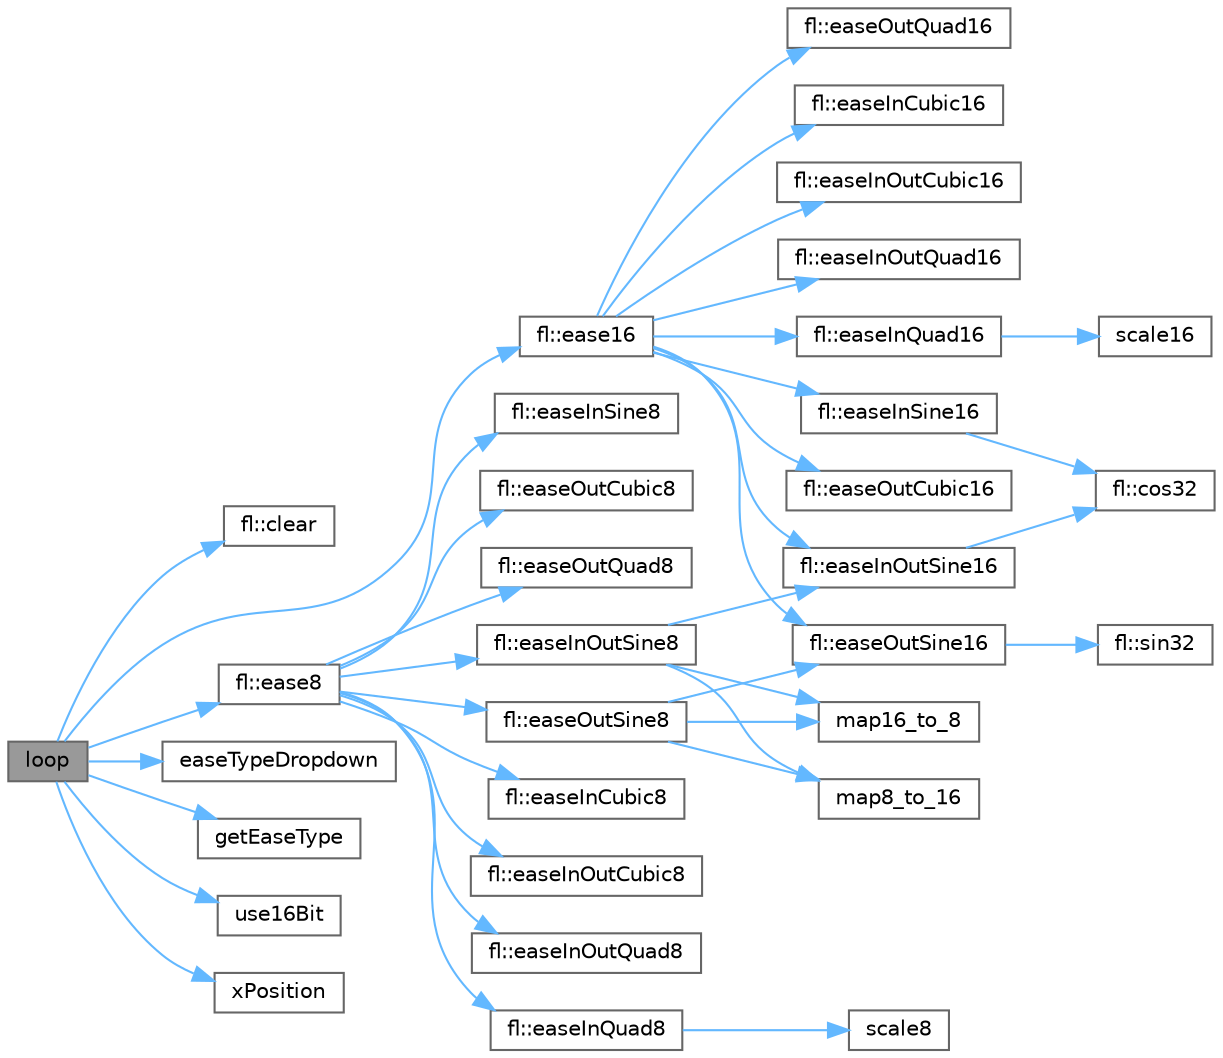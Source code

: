 digraph "loop"
{
 // INTERACTIVE_SVG=YES
 // LATEX_PDF_SIZE
  bgcolor="transparent";
  edge [fontname=Helvetica,fontsize=10,labelfontname=Helvetica,labelfontsize=10];
  node [fontname=Helvetica,fontsize=10,shape=box,height=0.2,width=0.4];
  rankdir="LR";
  Node1 [id="Node000001",label="loop",height=0.2,width=0.4,color="gray40", fillcolor="grey60", style="filled", fontcolor="black",tooltip=" "];
  Node1 -> Node2 [id="edge1_Node000001_Node000002",color="steelblue1",style="solid",tooltip=" "];
  Node2 [id="Node000002",label="fl::clear",height=0.2,width=0.4,color="grey40", fillcolor="white", style="filled",URL="$d4/d36/namespacefl_a29022c57817c486135e4939abce404d6.html#a29022c57817c486135e4939abce404d6",tooltip=" "];
  Node1 -> Node3 [id="edge2_Node000001_Node000003",color="steelblue1",style="solid",tooltip=" "];
  Node3 [id="Node000003",label="fl::ease16",height=0.2,width=0.4,color="grey40", fillcolor="white", style="filled",URL="$d4/d36/namespacefl_a379be9b51f27141411271893ce683f5f.html#a379be9b51f27141411271893ce683f5f",tooltip=" "];
  Node3 -> Node4 [id="edge3_Node000003_Node000004",color="steelblue1",style="solid",tooltip=" "];
  Node4 [id="Node000004",label="fl::easeInCubic16",height=0.2,width=0.4,color="grey40", fillcolor="white", style="filled",URL="$d4/d36/namespacefl_ad72c4923c127f74a54ab7e156b28d5d5.html#ad72c4923c127f74a54ab7e156b28d5d5",tooltip="16-bit cubic ease-in function Takes an input value 0-65535 and returns an eased value 0-65535"];
  Node3 -> Node5 [id="edge4_Node000003_Node000005",color="steelblue1",style="solid",tooltip=" "];
  Node5 [id="Node000005",label="fl::easeInOutCubic16",height=0.2,width=0.4,color="grey40", fillcolor="white", style="filled",URL="$d4/d36/namespacefl_aa0e7a0275fe7ddf505d351a33724c265.html#aa0e7a0275fe7ddf505d351a33724c265",tooltip="16-bit cubic ease-in/ease-out function Takes an input value 0-65535 and returns an eased value 0-6553..."];
  Node3 -> Node6 [id="edge5_Node000003_Node000006",color="steelblue1",style="solid",tooltip=" "];
  Node6 [id="Node000006",label="fl::easeInOutQuad16",height=0.2,width=0.4,color="grey40", fillcolor="white", style="filled",URL="$d4/d36/namespacefl_ae91bd550c81885c8a8e51f535af70ac8.html#ae91bd550c81885c8a8e51f535af70ac8",tooltip="16-bit quadratic ease-in/ease-out function Takes an input value 0-65535 and returns an eased value 0-..."];
  Node3 -> Node7 [id="edge6_Node000003_Node000007",color="steelblue1",style="solid",tooltip=" "];
  Node7 [id="Node000007",label="fl::easeInOutSine16",height=0.2,width=0.4,color="grey40", fillcolor="white", style="filled",URL="$d4/d36/namespacefl_a272f8ac08e556ab824e8656b722e8529.html#a272f8ac08e556ab824e8656b722e8529",tooltip="16-bit sine ease-in/ease-out function Takes an input value 0-65535 and returns an eased value 0-65535"];
  Node7 -> Node8 [id="edge7_Node000007_Node000008",color="steelblue1",style="solid",tooltip=" "];
  Node8 [id="Node000008",label="fl::cos32",height=0.2,width=0.4,color="grey40", fillcolor="white", style="filled",URL="$d4/d36/namespacefl_a4f802b320dde9907457c9754e50d2edc.html#a4f802b320dde9907457c9754e50d2edc",tooltip=" "];
  Node3 -> Node9 [id="edge8_Node000003_Node000009",color="steelblue1",style="solid",tooltip=" "];
  Node9 [id="Node000009",label="fl::easeInQuad16",height=0.2,width=0.4,color="grey40", fillcolor="white", style="filled",URL="$d4/d36/namespacefl_af3db54bd3d76a986ea75228f9b1cfafb.html#af3db54bd3d76a986ea75228f9b1cfafb",tooltip="16-bit quadratic ease-in function Takes an input value 0-65535 and returns an eased value 0-65535"];
  Node9 -> Node10 [id="edge9_Node000009_Node000010",color="steelblue1",style="solid",tooltip=" "];
  Node10 [id="Node000010",label="scale16",height=0.2,width=0.4,color="grey40", fillcolor="white", style="filled",URL="$d0/da8/group___scaling_ga1ff8ac00ad78e22acc7bb7445bfdb145.html#ga1ff8ac00ad78e22acc7bb7445bfdb145",tooltip="Scale a 16-bit unsigned value by an 16-bit value, which is treated as the numerator of a fraction who..."];
  Node3 -> Node11 [id="edge10_Node000003_Node000011",color="steelblue1",style="solid",tooltip=" "];
  Node11 [id="Node000011",label="fl::easeInSine16",height=0.2,width=0.4,color="grey40", fillcolor="white", style="filled",URL="$d4/d36/namespacefl_a4ddfc96e95c366a654d878d3a6c341a1.html#a4ddfc96e95c366a654d878d3a6c341a1",tooltip="16-bit sine ease-in function Takes an input value 0-65535 and returns an eased value 0-65535"];
  Node11 -> Node8 [id="edge11_Node000011_Node000008",color="steelblue1",style="solid",tooltip=" "];
  Node3 -> Node12 [id="edge12_Node000003_Node000012",color="steelblue1",style="solid",tooltip=" "];
  Node12 [id="Node000012",label="fl::easeOutCubic16",height=0.2,width=0.4,color="grey40", fillcolor="white", style="filled",URL="$d4/d36/namespacefl_ac1c0b2ae91cb90c284e3d10a1f01d74a.html#ac1c0b2ae91cb90c284e3d10a1f01d74a",tooltip="16-bit cubic ease-out function Takes an input value 0-65535 and returns an eased value 0-65535"];
  Node3 -> Node13 [id="edge13_Node000003_Node000013",color="steelblue1",style="solid",tooltip=" "];
  Node13 [id="Node000013",label="fl::easeOutQuad16",height=0.2,width=0.4,color="grey40", fillcolor="white", style="filled",URL="$d4/d36/namespacefl_a42c0f5402ce73331247c0541f876b379.html#a42c0f5402ce73331247c0541f876b379",tooltip="16-bit quadratic ease-out function Takes an input value 0-65535 and returns an eased value 0-65535"];
  Node3 -> Node14 [id="edge14_Node000003_Node000014",color="steelblue1",style="solid",tooltip=" "];
  Node14 [id="Node000014",label="fl::easeOutSine16",height=0.2,width=0.4,color="grey40", fillcolor="white", style="filled",URL="$d4/d36/namespacefl_a773803afa690a44f169246bbba9a5a74.html#a773803afa690a44f169246bbba9a5a74",tooltip="16-bit sine ease-out function Takes an input value 0-65535 and returns an eased value 0-65535"];
  Node14 -> Node15 [id="edge15_Node000014_Node000015",color="steelblue1",style="solid",tooltip=" "];
  Node15 [id="Node000015",label="fl::sin32",height=0.2,width=0.4,color="grey40", fillcolor="white", style="filled",URL="$d4/d36/namespacefl_a6e2e35d8f9639dce7a224474c95a34b1.html#a6e2e35d8f9639dce7a224474c95a34b1",tooltip=" "];
  Node1 -> Node16 [id="edge16_Node000001_Node000016",color="steelblue1",style="solid",tooltip=" "];
  Node16 [id="Node000016",label="fl::ease8",height=0.2,width=0.4,color="grey40", fillcolor="white", style="filled",URL="$d4/d36/namespacefl_ad5bdf92d600b40d01c2d3a0d536a7c8c.html#ad5bdf92d600b40d01c2d3a0d536a7c8c",tooltip=" "];
  Node16 -> Node17 [id="edge17_Node000016_Node000017",color="steelblue1",style="solid",tooltip=" "];
  Node17 [id="Node000017",label="fl::easeInCubic8",height=0.2,width=0.4,color="grey40", fillcolor="white", style="filled",URL="$d4/d36/namespacefl_a302bea6425b385be79578d1bf2c974f1.html#a302bea6425b385be79578d1bf2c974f1",tooltip="8-bit cubic ease-in function Takes an input value 0-255 and returns an eased value 0-255 More pronoun..."];
  Node16 -> Node18 [id="edge18_Node000016_Node000018",color="steelblue1",style="solid",tooltip=" "];
  Node18 [id="Node000018",label="fl::easeInOutCubic8",height=0.2,width=0.4,color="grey40", fillcolor="white", style="filled",URL="$d4/d36/namespacefl_ad5f2aadbb6f2018ee98a9c1bb96b83a6.html#ad5f2aadbb6f2018ee98a9c1bb96b83a6",tooltip="8-bit cubic ease-in/ease-out function Takes an input value 0-255 and returns an eased value 0-255 Mor..."];
  Node16 -> Node19 [id="edge19_Node000016_Node000019",color="steelblue1",style="solid",tooltip=" "];
  Node19 [id="Node000019",label="fl::easeInOutQuad8",height=0.2,width=0.4,color="grey40", fillcolor="white", style="filled",URL="$d4/d36/namespacefl_af764492a4fe686d0f807c726bb9f872d.html#af764492a4fe686d0f807c726bb9f872d",tooltip="8-bit quadratic ease-in/ease-out function Takes an input value 0-255 and returns an eased value 0-255..."];
  Node16 -> Node20 [id="edge20_Node000016_Node000020",color="steelblue1",style="solid",tooltip=" "];
  Node20 [id="Node000020",label="fl::easeInOutSine8",height=0.2,width=0.4,color="grey40", fillcolor="white", style="filled",URL="$d4/d36/namespacefl_a30f7a4ad95720c501bbd2cd3c3a50542.html#a30f7a4ad95720c501bbd2cd3c3a50542",tooltip="8-bit sine ease-in/ease-out function Takes an input value 0-255 and returns an eased value 0-255 Smoo..."];
  Node20 -> Node7 [id="edge21_Node000020_Node000007",color="steelblue1",style="solid",tooltip=" "];
  Node20 -> Node21 [id="edge22_Node000020_Node000021",color="steelblue1",style="solid",tooltip=" "];
  Node21 [id="Node000021",label="map16_to_8",height=0.2,width=0.4,color="grey40", fillcolor="white", style="filled",URL="$d1/d12/group__intmap_ga43a52eb77959095c09b86f6d514eee5e.html#ga43a52eb77959095c09b86f6d514eee5e",tooltip=" "];
  Node20 -> Node22 [id="edge23_Node000020_Node000022",color="steelblue1",style="solid",tooltip=" "];
  Node22 [id="Node000022",label="map8_to_16",height=0.2,width=0.4,color="grey40", fillcolor="white", style="filled",URL="$d1/d12/group__intmap_gab217a118917847ecb8148cdc41fa6e07.html#gab217a118917847ecb8148cdc41fa6e07",tooltip=" "];
  Node16 -> Node23 [id="edge24_Node000016_Node000023",color="steelblue1",style="solid",tooltip=" "];
  Node23 [id="Node000023",label="fl::easeInQuad8",height=0.2,width=0.4,color="grey40", fillcolor="white", style="filled",URL="$d4/d36/namespacefl_a610e9581e7d3ff8f93e8ad5e760c622a.html#a610e9581e7d3ff8f93e8ad5e760c622a",tooltip="8-bit quadratic ease-in function Takes an input value 0-255 and returns an eased value 0-255 The curv..."];
  Node23 -> Node24 [id="edge25_Node000023_Node000024",color="steelblue1",style="solid",tooltip=" "];
  Node24 [id="Node000024",label="scale8",height=0.2,width=0.4,color="grey40", fillcolor="white", style="filled",URL="$d0/da8/group___scaling_gad7535ccda9c92470c4e6ee0265585555.html#gad7535ccda9c92470c4e6ee0265585555",tooltip="Scale one byte by a second one, which is treated as the numerator of a fraction whose denominator is ..."];
  Node16 -> Node25 [id="edge26_Node000016_Node000025",color="steelblue1",style="solid",tooltip=" "];
  Node25 [id="Node000025",label="fl::easeInSine8",height=0.2,width=0.4,color="grey40", fillcolor="white", style="filled",URL="$d4/d36/namespacefl_a44e3f8b8f3488583c9c5be27196bc83d.html#a44e3f8b8f3488583c9c5be27196bc83d",tooltip="8-bit sine ease-in function Takes an input value 0-255 and returns an eased value 0-255 Smooth sinuso..."];
  Node16 -> Node26 [id="edge27_Node000016_Node000026",color="steelblue1",style="solid",tooltip=" "];
  Node26 [id="Node000026",label="fl::easeOutCubic8",height=0.2,width=0.4,color="grey40", fillcolor="white", style="filled",URL="$d4/d36/namespacefl_a34a445be4838e6a408972ae18f5d0497.html#a34a445be4838e6a408972ae18f5d0497",tooltip="8-bit cubic ease-out function Takes an input value 0-255 and returns an eased value 0-255 More pronou..."];
  Node16 -> Node27 [id="edge28_Node000016_Node000027",color="steelblue1",style="solid",tooltip=" "];
  Node27 [id="Node000027",label="fl::easeOutQuad8",height=0.2,width=0.4,color="grey40", fillcolor="white", style="filled",URL="$d4/d36/namespacefl_a52d8940ed022c98fec91db680f22b197.html#a52d8940ed022c98fec91db680f22b197",tooltip="8-bit quadratic ease-out function Takes an input value 0-255 and returns an eased value 0-255 The cur..."];
  Node16 -> Node28 [id="edge29_Node000016_Node000028",color="steelblue1",style="solid",tooltip=" "];
  Node28 [id="Node000028",label="fl::easeOutSine8",height=0.2,width=0.4,color="grey40", fillcolor="white", style="filled",URL="$d4/d36/namespacefl_a348b545d0e0a4637e517a5e2df2ca6c0.html#a348b545d0e0a4637e517a5e2df2ca6c0",tooltip="8-bit sine ease-out function Takes an input value 0-255 and returns an eased value 0-255 Smooth sinus..."];
  Node28 -> Node14 [id="edge30_Node000028_Node000014",color="steelblue1",style="solid",tooltip=" "];
  Node28 -> Node21 [id="edge31_Node000028_Node000021",color="steelblue1",style="solid",tooltip=" "];
  Node28 -> Node22 [id="edge32_Node000028_Node000022",color="steelblue1",style="solid",tooltip=" "];
  Node1 -> Node29 [id="edge33_Node000001_Node000029",color="steelblue1",style="solid",tooltip=" "];
  Node29 [id="Node000029",label="easeTypeDropdown",height=0.2,width=0.4,color="grey40", fillcolor="white", style="filled",URL="$dd/d55/_ease_in_out_8h_a625b539bc5dff99f676c521ed9dd803b.html#a625b539bc5dff99f676c521ed9dd803b",tooltip=" "];
  Node1 -> Node30 [id="edge34_Node000001_Node000030",color="steelblue1",style="solid",tooltip=" "];
  Node30 [id="Node000030",label="getEaseType",height=0.2,width=0.4,color="grey40", fillcolor="white", style="filled",URL="$dd/d55/_ease_in_out_8h_a25024660c22ffd945e7a0e9800d0d752.html#a25024660c22ffd945e7a0e9800d0d752",tooltip=" "];
  Node1 -> Node31 [id="edge35_Node000001_Node000031",color="steelblue1",style="solid",tooltip=" "];
  Node31 [id="Node000031",label="use16Bit",height=0.2,width=0.4,color="grey40", fillcolor="white", style="filled",URL="$dd/d55/_ease_in_out_8h_aa6dc148b1bb6d6a9442e7bab553843a6.html#aa6dc148b1bb6d6a9442e7bab553843a6",tooltip=" "];
  Node1 -> Node32 [id="edge36_Node000001_Node000032",color="steelblue1",style="solid",tooltip=" "];
  Node32 [id="Node000032",label="xPosition",height=0.2,width=0.4,color="grey40", fillcolor="white", style="filled",URL="$dd/d55/_ease_in_out_8h_ae0279450b4611935d383837235a8f6a5.html#ae0279450b4611935d383837235a8f6a5",tooltip=" "];
}

